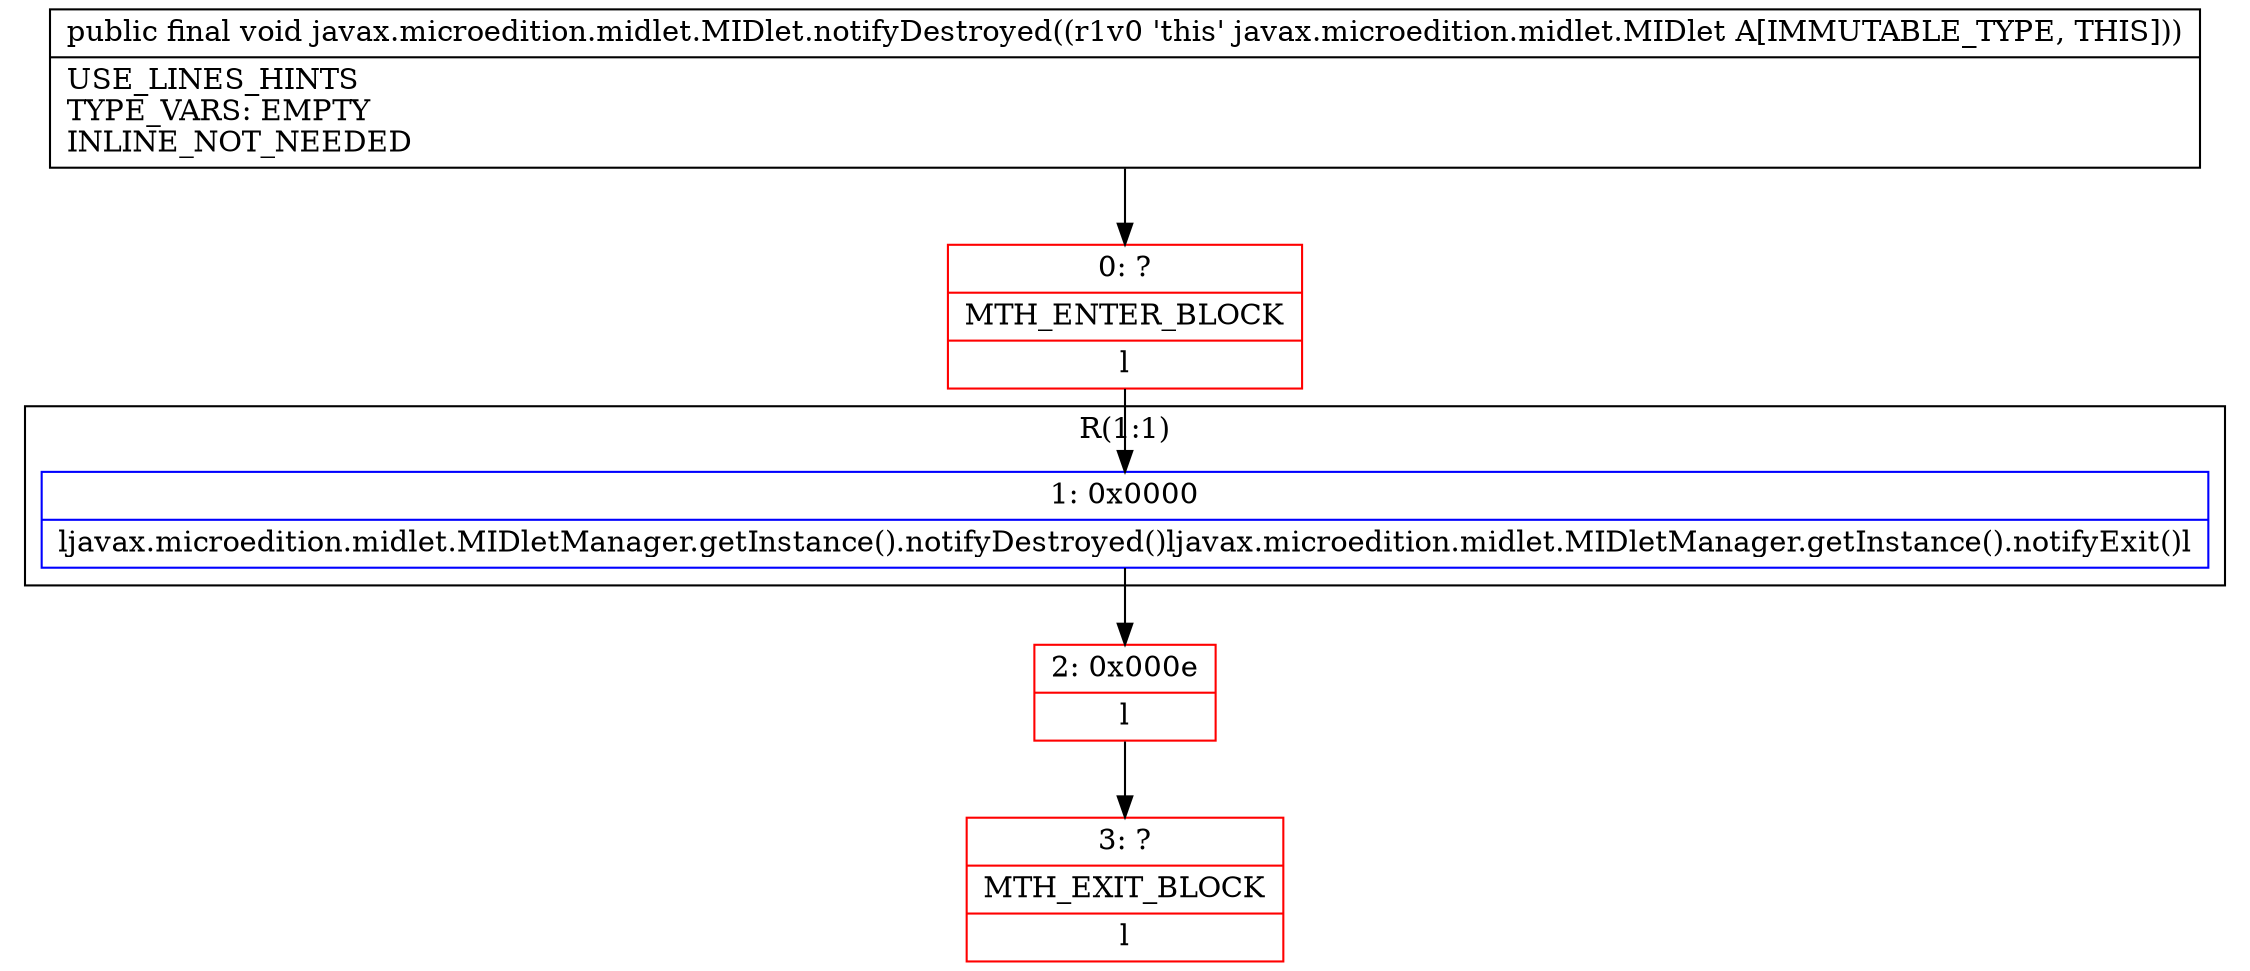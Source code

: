 digraph "CFG forjavax.microedition.midlet.MIDlet.notifyDestroyed()V" {
subgraph cluster_Region_795820801 {
label = "R(1:1)";
node [shape=record,color=blue];
Node_1 [shape=record,label="{1\:\ 0x0000|ljavax.microedition.midlet.MIDletManager.getInstance().notifyDestroyed()ljavax.microedition.midlet.MIDletManager.getInstance().notifyExit()l}"];
}
Node_0 [shape=record,color=red,label="{0\:\ ?|MTH_ENTER_BLOCK\l|l}"];
Node_2 [shape=record,color=red,label="{2\:\ 0x000e|l}"];
Node_3 [shape=record,color=red,label="{3\:\ ?|MTH_EXIT_BLOCK\l|l}"];
MethodNode[shape=record,label="{public final void javax.microedition.midlet.MIDlet.notifyDestroyed((r1v0 'this' javax.microedition.midlet.MIDlet A[IMMUTABLE_TYPE, THIS]))  | USE_LINES_HINTS\lTYPE_VARS: EMPTY\lINLINE_NOT_NEEDED\l}"];
MethodNode -> Node_0;
Node_1 -> Node_2;
Node_0 -> Node_1;
Node_2 -> Node_3;
}

